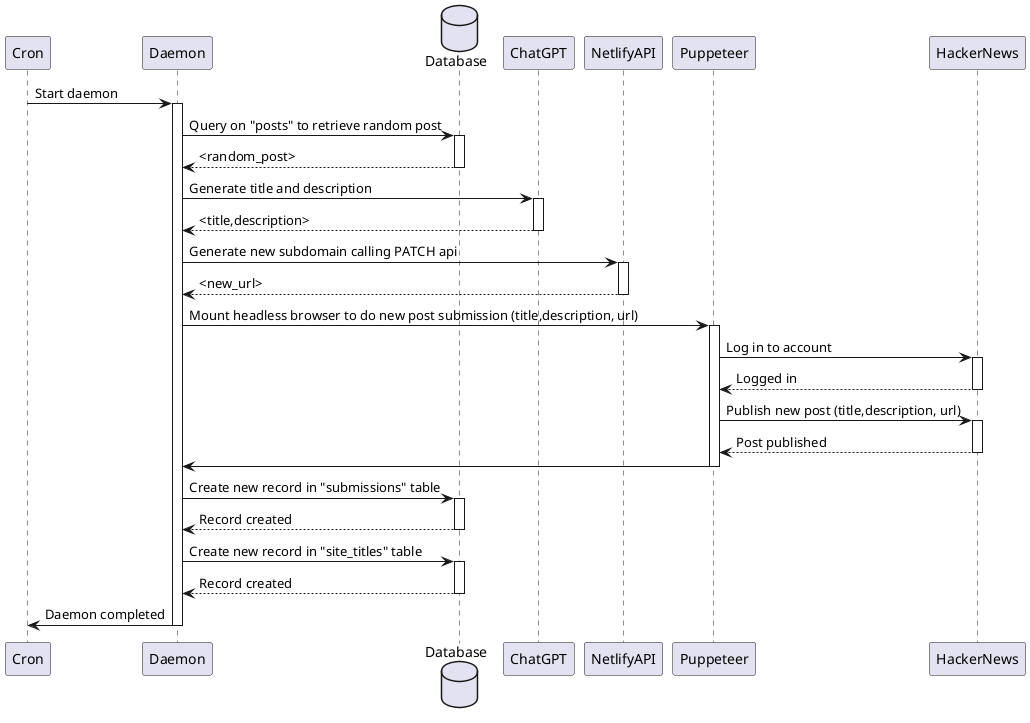 @startuml

participant Cron
participant Daemon
database Database
participant ChatGPT
participant NetlifyAPI
participant Puppeteer
participant HackerNews

Cron -> Daemon: Start daemon
activate Daemon

Daemon -> Database: Query on "posts" to retrieve random post
activate Database
Database --> Daemon: <random_post>
deactivate Database

Daemon -> ChatGPT: Generate title and description
activate ChatGPT
ChatGPT --> Daemon: <title,description>
deactivate ChatGPT

Daemon -> NetlifyAPI: Generate new subdomain calling PATCH api
activate NetlifyAPI
NetlifyAPI --> Daemon: <new_url>
deactivate NetlifyAPI

Daemon -> Puppeteer: Mount headless browser to do new post submission (title,description, url)
activate Puppeteer
Puppeteer -> HackerNews: Log in to account
activate HackerNews
HackerNews --> Puppeteer: Logged in
deactivate HackerNews
Puppeteer -> HackerNews: Publish new post (title,description, url)
activate HackerNews
HackerNews --> Puppeteer: Post published
deactivate HackerNews
Puppeteer -> Daemon:
deactivate Puppeteer

Daemon -> Database: Create new record in "submissions" table
activate Database
Database --> Daemon: Record created
deactivate Database

Daemon -> Database: Create new record in "site_titles" table
activate Database
Database --> Daemon: Record created
deactivate Database

Daemon -> Cron: Daemon completed

deactivate Daemon

@enduml
